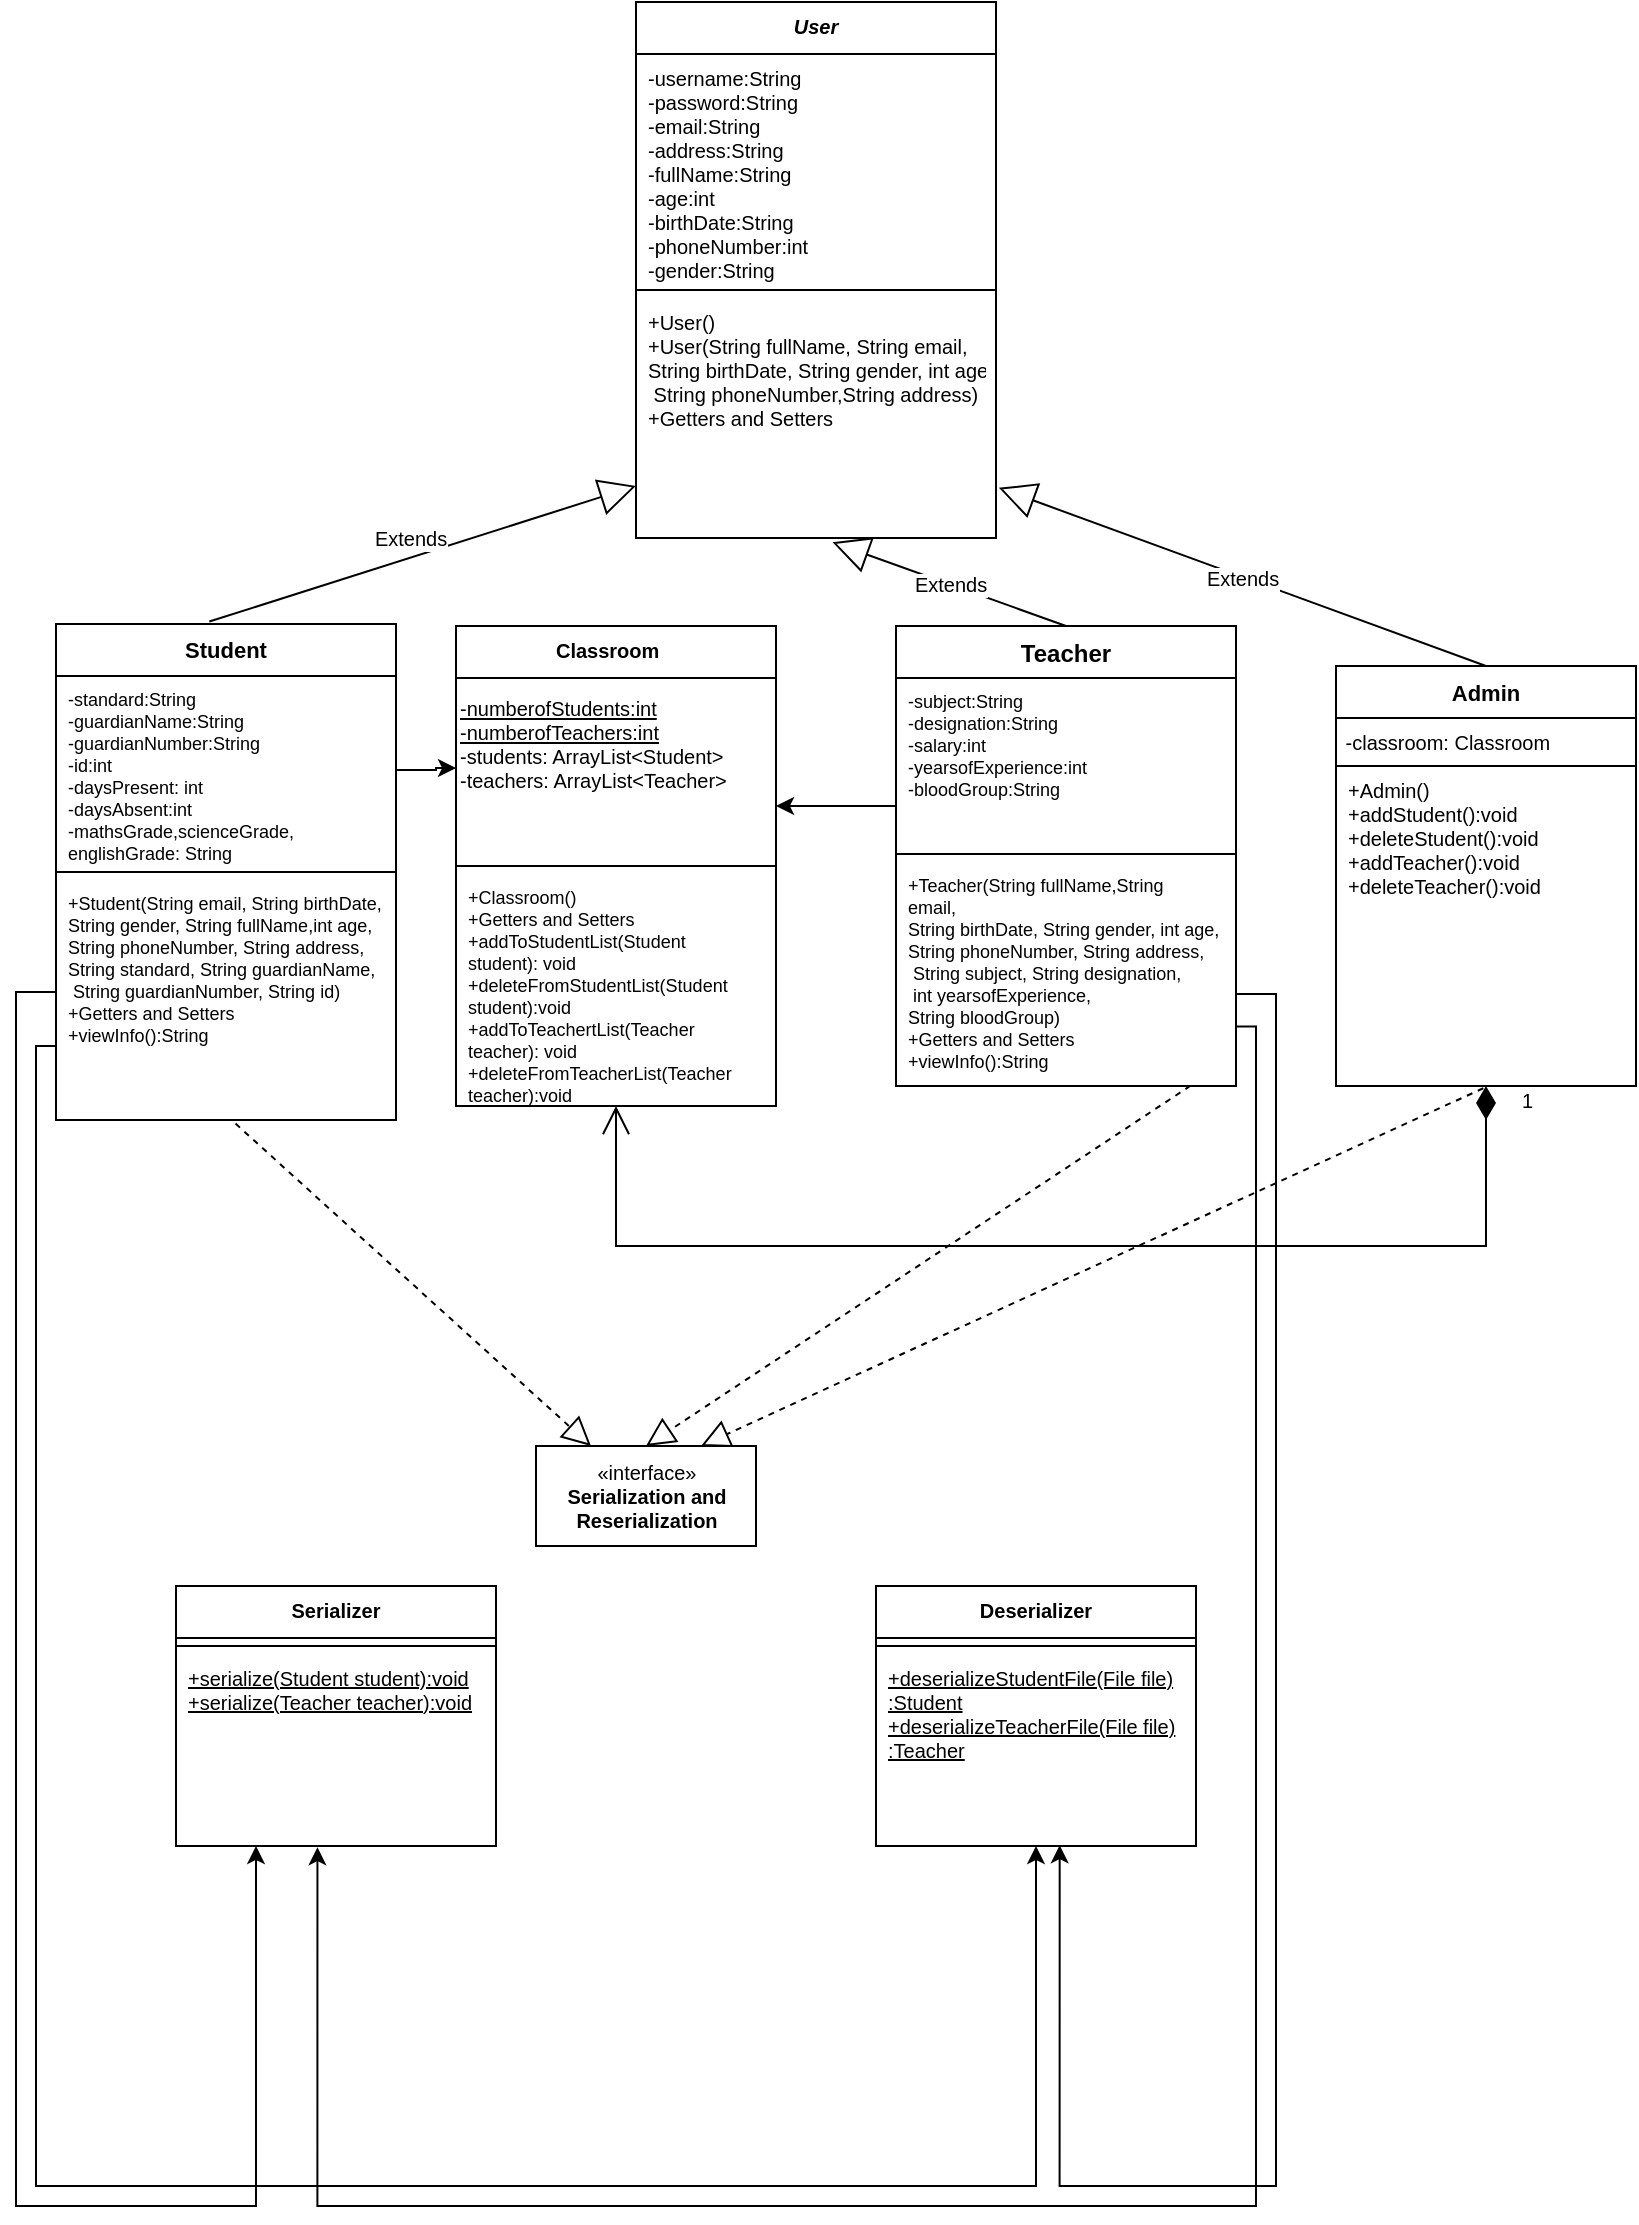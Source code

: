 <mxfile version="20.2.7" type="device"><diagram id="C5RBs43oDa-KdzZeNtuy" name="Page-1"><mxGraphModel dx="1432" dy="903" grid="1" gridSize="10" guides="1" tooltips="1" connect="1" arrows="1" fold="1" page="1" pageScale="1" pageWidth="827" pageHeight="1169" math="0" shadow="0"><root><mxCell id="WIyWlLk6GJQsqaUBKTNV-0"/><mxCell id="WIyWlLk6GJQsqaUBKTNV-1" parent="WIyWlLk6GJQsqaUBKTNV-0"/><mxCell id="zkfFHV4jXpPFQw0GAbJ--0" value="User" style="swimlane;fontStyle=3;align=center;verticalAlign=top;childLayout=stackLayout;horizontal=1;startSize=26;horizontalStack=0;resizeParent=1;resizeLast=0;collapsible=1;marginBottom=0;rounded=0;shadow=0;strokeWidth=1;fontSize=10;" parent="WIyWlLk6GJQsqaUBKTNV-1" vertex="1"><mxGeometry x="310" y="28" width="180" height="268" as="geometry"><mxRectangle x="230" y="140" width="160" height="26" as="alternateBounds"/></mxGeometry></mxCell><mxCell id="zkfFHV4jXpPFQw0GAbJ--1" value="-username:String&#10;-password:String&#10;-email:String&#10;-address:String&#10;-fullName:String&#10;-age:int&#10;-birthDate:String&#10;-phoneNumber:int&#10;-gender:String" style="text;align=left;verticalAlign=top;spacingLeft=4;spacingRight=4;overflow=hidden;rotatable=0;points=[[0,0.5],[1,0.5]];portConstraint=eastwest;fontSize=10;" parent="zkfFHV4jXpPFQw0GAbJ--0" vertex="1"><mxGeometry y="26" width="180" height="114" as="geometry"/></mxCell><mxCell id="zkfFHV4jXpPFQw0GAbJ--4" value="" style="line;html=1;strokeWidth=1;align=left;verticalAlign=middle;spacingTop=-1;spacingLeft=3;spacingRight=3;rotatable=0;labelPosition=right;points=[];portConstraint=eastwest;fontSize=10;" parent="zkfFHV4jXpPFQw0GAbJ--0" vertex="1"><mxGeometry y="140" width="180" height="8" as="geometry"/></mxCell><mxCell id="zkfFHV4jXpPFQw0GAbJ--5" value="+User()&#10;+User(String fullName, String email,&#10;&#9;&#9;&#9;String birthDate, String gender, int age,&#10; String phoneNumber,String address)&#10;+Getters and Setters&#10;&#10;" style="text;align=left;verticalAlign=top;spacingLeft=4;spacingRight=4;overflow=hidden;rotatable=0;points=[[0,0.5],[1,0.5]];portConstraint=eastwest;fontSize=10;" parent="zkfFHV4jXpPFQw0GAbJ--0" vertex="1"><mxGeometry y="148" width="180" height="120" as="geometry"/></mxCell><mxCell id="rIiee3ONesO9wszrKSv0-25" value="Student" style="swimlane;fontStyle=1;align=center;verticalAlign=top;childLayout=stackLayout;horizontal=1;startSize=26;horizontalStack=0;resizeParent=1;resizeParentMax=0;resizeLast=0;collapsible=1;marginBottom=0;fontSize=11;" parent="WIyWlLk6GJQsqaUBKTNV-1" vertex="1"><mxGeometry x="20" y="339" width="170" height="248" as="geometry"/></mxCell><mxCell id="rIiee3ONesO9wszrKSv0-26" value="-standard:String&#10;-guardianName:String&#10;-guardianNumber:String&#10;-id:int&#10;-daysPresent: int&#10;-daysAbsent:int&#10;-mathsGrade,scienceGrade,&#10;englishGrade: String&#10;&#10;&#10;&#10;&#10;" style="text;strokeColor=none;fillColor=none;align=left;verticalAlign=top;spacingLeft=4;spacingRight=4;overflow=hidden;rotatable=0;points=[[0,0.5],[1,0.5]];portConstraint=eastwest;fontSize=9;" parent="rIiee3ONesO9wszrKSv0-25" vertex="1"><mxGeometry y="26" width="170" height="94" as="geometry"/></mxCell><mxCell id="rIiee3ONesO9wszrKSv0-27" value="" style="line;strokeWidth=1;fillColor=none;align=left;verticalAlign=middle;spacingTop=-1;spacingLeft=3;spacingRight=3;rotatable=0;labelPosition=right;points=[];portConstraint=eastwest;fontSize=10;" parent="rIiee3ONesO9wszrKSv0-25" vertex="1"><mxGeometry y="120" width="170" height="8" as="geometry"/></mxCell><mxCell id="rIiee3ONesO9wszrKSv0-28" value="+Student(String email, String birthDate,&#10;&#9;&#9;&#9;String gender, String fullName,int age,&#10;&#9;&#9;&#9;String phoneNumber, String address, &#10;&#9;&#9;&#9;String standard, String guardianName, &#10; String guardianNumber, String id)&#10;+Getters and Setters&#10;+viewInfo():String&#10;&#10;&#10;" style="text;strokeColor=none;fillColor=none;align=left;verticalAlign=top;spacingLeft=4;spacingRight=4;overflow=hidden;rotatable=0;points=[[0,0.5],[1,0.5]];portConstraint=eastwest;fontSize=9;" parent="rIiee3ONesO9wszrKSv0-25" vertex="1"><mxGeometry y="128" width="170" height="120" as="geometry"/></mxCell><mxCell id="rIiee3ONesO9wszrKSv0-29" value="Teacher" style="swimlane;fontStyle=1;align=center;verticalAlign=top;childLayout=stackLayout;horizontal=1;startSize=26;horizontalStack=0;resizeParent=1;resizeParentMax=0;resizeLast=0;collapsible=1;marginBottom=0;fontSize=12;" parent="WIyWlLk6GJQsqaUBKTNV-1" vertex="1"><mxGeometry x="440" y="340" width="170" height="230" as="geometry"/></mxCell><mxCell id="rIiee3ONesO9wszrKSv0-30" value="-subject:String&#10;-designation:String&#10;-salary:int&#10;-yearsofExperience:int&#10;-bloodGroup:String&#10;&#10;" style="text;strokeColor=none;fillColor=none;align=left;verticalAlign=top;spacingLeft=4;spacingRight=4;overflow=hidden;rotatable=0;points=[[0,0.5],[1,0.5]];portConstraint=eastwest;fontSize=9;" parent="rIiee3ONesO9wszrKSv0-29" vertex="1"><mxGeometry y="26" width="170" height="84" as="geometry"/></mxCell><mxCell id="rIiee3ONesO9wszrKSv0-31" value="" style="line;strokeWidth=1;fillColor=none;align=left;verticalAlign=middle;spacingTop=-1;spacingLeft=3;spacingRight=3;rotatable=0;labelPosition=right;points=[];portConstraint=eastwest;fontSize=10;" parent="rIiee3ONesO9wszrKSv0-29" vertex="1"><mxGeometry y="110" width="170" height="8" as="geometry"/></mxCell><mxCell id="rIiee3ONesO9wszrKSv0-32" value="+Teacher(String fullName,String &#10;email, &#10;String birthDate, String gender, int age,&#10;&#9;&#9;&#9;String phoneNumber, String address,&#10; String subject, String designation, &#9;&#10; int yearsofExperience,&#10;String bloodGroup)&#10;+Getters and Setters&#10;+viewInfo():String&#10;&#10;" style="text;strokeColor=none;fillColor=none;align=left;verticalAlign=top;spacingLeft=4;spacingRight=4;overflow=hidden;rotatable=0;points=[[0,0.5],[1,0.5]];portConstraint=eastwest;fontSize=9;" parent="rIiee3ONesO9wszrKSv0-29" vertex="1"><mxGeometry y="118" width="170" height="112" as="geometry"/></mxCell><mxCell id="5aya1wIUuIiNgLW5MF35-1" value="&lt;font style=&quot;font-size: 10px;&quot;&gt;Extends&lt;/font&gt;" style="endArrow=block;endSize=16;endFill=0;html=1;rounded=0;fontSize=7;exitX=0.451;exitY=-0.005;exitDx=0;exitDy=0;exitPerimeter=0;entryX=0;entryY=0.783;entryDx=0;entryDy=0;entryPerimeter=0;" parent="WIyWlLk6GJQsqaUBKTNV-1" source="rIiee3ONesO9wszrKSv0-25" target="zkfFHV4jXpPFQw0GAbJ--5" edge="1"><mxGeometry x="-0.032" y="9" width="160" relative="1" as="geometry"><mxPoint x="100" y="270" as="sourcePoint"/><mxPoint x="280" y="300" as="targetPoint"/><mxPoint as="offset"/><Array as="points"/></mxGeometry></mxCell><mxCell id="5aya1wIUuIiNgLW5MF35-3" value="&lt;font style=&quot;font-size: 10px;&quot;&gt;Extends&lt;/font&gt;" style="endArrow=block;endSize=16;endFill=0;html=1;rounded=0;fontSize=7;exitX=0.5;exitY=0;exitDx=0;exitDy=0;entryX=1.008;entryY=0.791;entryDx=0;entryDy=0;entryPerimeter=0;" parent="WIyWlLk6GJQsqaUBKTNV-1" source="5aya1wIUuIiNgLW5MF35-9" target="zkfFHV4jXpPFQw0GAbJ--5" edge="1"><mxGeometry width="160" relative="1" as="geometry"><mxPoint x="548.32" y="337.41" as="sourcePoint"/><mxPoint x="340" y="230" as="targetPoint"/></mxGeometry></mxCell><mxCell id="5aya1wIUuIiNgLW5MF35-9" value="Admin" style="swimlane;fontStyle=1;childLayout=stackLayout;horizontal=1;startSize=26;fillColor=none;horizontalStack=0;resizeParent=1;resizeParentMax=0;resizeLast=0;collapsible=1;marginBottom=0;labelBackgroundColor=default;fontSize=11;" parent="WIyWlLk6GJQsqaUBKTNV-1" vertex="1"><mxGeometry x="660" y="360" width="150" height="210" as="geometry"/></mxCell><mxCell id="x0xfxbByXNXwSOElD6XB-0" value=" -classroom: Classroom" style="swimlane;fontStyle=0;align=left;verticalAlign=top;childLayout=stackLayout;horizontal=1;startSize=26;horizontalStack=0;resizeParent=1;resizeParentMax=0;resizeLast=0;collapsible=1;marginBottom=0;fontSize=10;" parent="5aya1wIUuIiNgLW5MF35-9" vertex="1"><mxGeometry y="26" width="150" height="24" as="geometry"/></mxCell><mxCell id="5aya1wIUuIiNgLW5MF35-10" value="+Admin()&#10;+addStudent():void&#10;+deleteStudent():void&#10;+addTeacher():void&#10;+deleteTeacher():void&#10;" style="text;strokeColor=none;fillColor=none;align=left;verticalAlign=top;spacingLeft=4;spacingRight=4;overflow=hidden;rotatable=0;points=[[0,0.5],[1,0.5]];portConstraint=eastwest;labelBackgroundColor=default;fontSize=10;" parent="5aya1wIUuIiNgLW5MF35-9" vertex="1"><mxGeometry y="50" width="150" height="160" as="geometry"/></mxCell><mxCell id="W_ykfyFfDdtYFa2SwClq-4" value="Classroom   " style="swimlane;fontStyle=1;align=center;verticalAlign=top;childLayout=stackLayout;horizontal=1;startSize=26;horizontalStack=0;resizeParent=1;resizeParentMax=0;resizeLast=0;collapsible=1;marginBottom=0;fontSize=10;" parent="WIyWlLk6GJQsqaUBKTNV-1" vertex="1"><mxGeometry x="220" y="340" width="160" height="240" as="geometry"/></mxCell><mxCell id="EJclqTP2kcXmJZjZki3E-19" value="&lt;div style=&quot;&quot;&gt;&lt;u style=&quot;background-color: initial;&quot;&gt;-numberofStudents:int&lt;/u&gt;&lt;/div&gt;&lt;u&gt;&lt;div style=&quot;&quot;&gt;&lt;u style=&quot;background-color: initial;&quot;&gt;-numberofTeachers:int&lt;/u&gt;&lt;/div&gt;&lt;/u&gt;-students: ArrayList&amp;lt;Student&amp;gt;&lt;br style=&quot;padding: 0px; margin: 0px;&quot;&gt;-teachers: ArrayList&amp;lt;Teacher&amp;gt;&lt;div style=&quot;padding: 0px; margin: 0px;&quot;&gt;&lt;br style=&quot;padding: 0px; margin: 0px;&quot;&gt;&lt;/div&gt;&lt;div style=&quot;padding: 0px; margin: 0px;&quot;&gt;&lt;br style=&quot;padding: 0px; margin: 0px;&quot;&gt;&lt;/div&gt;" style="text;html=1;align=left;verticalAlign=middle;resizable=0;points=[];autosize=1;strokeColor=none;fillColor=none;fontSize=10;" vertex="1" parent="W_ykfyFfDdtYFa2SwClq-4"><mxGeometry y="26" width="160" height="90" as="geometry"/></mxCell><mxCell id="W_ykfyFfDdtYFa2SwClq-6" value="" style="line;strokeWidth=1;fillColor=none;align=left;verticalAlign=middle;spacingTop=-1;spacingLeft=3;spacingRight=3;rotatable=0;labelPosition=right;points=[];portConstraint=eastwest;" parent="W_ykfyFfDdtYFa2SwClq-4" vertex="1"><mxGeometry y="116" width="160" height="8" as="geometry"/></mxCell><mxCell id="W_ykfyFfDdtYFa2SwClq-7" value="+Classroom()&#10;+Getters and Setters&#10;+addToStudentList(Student &#10;student): void&#10;+deleteFromStudentList(Student &#10;student):void&#10;+addToTeachertList(Teacher&#10;teacher): void&#10;+deleteFromTeacherList(Teacher&#10;teacher):void&#10;" style="text;strokeColor=none;fillColor=none;align=left;verticalAlign=top;spacingLeft=4;spacingRight=4;overflow=hidden;rotatable=0;points=[[0,0.5],[1,0.5]];portConstraint=eastwest;fontSize=9;" parent="W_ykfyFfDdtYFa2SwClq-4" vertex="1"><mxGeometry y="124" width="160" height="116" as="geometry"/></mxCell><mxCell id="ss3O9lqfCaptW5nNUHey-3" value="Extends" style="endArrow=block;endSize=16;endFill=0;html=1;rounded=0;fontSize=10;exitX=0.5;exitY=0;exitDx=0;exitDy=0;entryX=0.546;entryY=1.018;entryDx=0;entryDy=0;entryPerimeter=0;" parent="WIyWlLk6GJQsqaUBKTNV-1" source="rIiee3ONesO9wszrKSv0-29" target="zkfFHV4jXpPFQw0GAbJ--5" edge="1"><mxGeometry width="160" relative="1" as="geometry"><mxPoint x="280" y="400" as="sourcePoint"/><mxPoint x="440" y="400" as="targetPoint"/></mxGeometry></mxCell><mxCell id="ss3O9lqfCaptW5nNUHey-15" value="1" style="endArrow=open;html=1;endSize=12;startArrow=diamondThin;startSize=14;startFill=1;align=left;verticalAlign=bottom;rounded=0;fontSize=10;edgeStyle=elbowEdgeStyle;" parent="WIyWlLk6GJQsqaUBKTNV-1" source="5aya1wIUuIiNgLW5MF35-10" target="W_ykfyFfDdtYFa2SwClq-7" edge="1"><mxGeometry x="-0.942" y="11" relative="1" as="geometry"><mxPoint x="650" y="730" as="sourcePoint"/><mxPoint x="450" y="740" as="targetPoint"/><Array as="points"><mxPoint x="540" y="650"/><mxPoint x="580" y="700"/><mxPoint x="430" y="690"/></Array><mxPoint x="5" y="-1" as="offset"/></mxGeometry></mxCell><mxCell id="x0xfxbByXNXwSOElD6XB-5" value="" style="endArrow=block;dashed=1;endFill=0;endSize=12;html=1;rounded=0;fontSize=10;exitX=0.528;exitY=1.015;exitDx=0;exitDy=0;exitPerimeter=0;entryX=0.25;entryY=0;entryDx=0;entryDy=0;" parent="WIyWlLk6GJQsqaUBKTNV-1" source="rIiee3ONesO9wszrKSv0-28" target="x0xfxbByXNXwSOElD6XB-8" edge="1"><mxGeometry width="160" relative="1" as="geometry"><mxPoint x="150" y="770" as="sourcePoint"/><mxPoint x="330" y="790" as="targetPoint"/></mxGeometry></mxCell><mxCell id="x0xfxbByXNXwSOElD6XB-6" value="" style="endArrow=block;dashed=1;endFill=0;endSize=12;html=1;rounded=0;fontSize=10;exitX=0.491;exitY=1.007;exitDx=0;exitDy=0;exitPerimeter=0;entryX=0.75;entryY=0;entryDx=0;entryDy=0;" parent="WIyWlLk6GJQsqaUBKTNV-1" source="5aya1wIUuIiNgLW5MF35-10" target="x0xfxbByXNXwSOElD6XB-8" edge="1"><mxGeometry width="160" relative="1" as="geometry"><mxPoint x="170" y="850" as="sourcePoint"/><mxPoint x="470" y="780" as="targetPoint"/></mxGeometry></mxCell><mxCell id="x0xfxbByXNXwSOElD6XB-7" value="" style="endArrow=block;dashed=1;endFill=0;endSize=12;html=1;rounded=0;fontSize=10;exitX=0.866;exitY=0.999;exitDx=0;exitDy=0;exitPerimeter=0;entryX=0.5;entryY=0;entryDx=0;entryDy=0;" parent="WIyWlLk6GJQsqaUBKTNV-1" source="rIiee3ONesO9wszrKSv0-32" target="x0xfxbByXNXwSOElD6XB-8" edge="1"><mxGeometry width="160" relative="1" as="geometry"><mxPoint x="400" y="830" as="sourcePoint"/><mxPoint x="410" y="760" as="targetPoint"/></mxGeometry></mxCell><mxCell id="x0xfxbByXNXwSOElD6XB-8" value="«interface»&lt;br&gt;&lt;b&gt;Serialization and &lt;br&gt;Reserialization&lt;/b&gt;" style="html=1;fontSize=10;" parent="WIyWlLk6GJQsqaUBKTNV-1" vertex="1"><mxGeometry x="260" y="750" width="110" height="50" as="geometry"/></mxCell><mxCell id="EJclqTP2kcXmJZjZki3E-21" style="edgeStyle=orthogonalEdgeStyle;rounded=0;orthogonalLoop=1;jettySize=auto;html=1;fontSize=10;" edge="1" parent="WIyWlLk6GJQsqaUBKTNV-1" source="rIiee3ONesO9wszrKSv0-26" target="EJclqTP2kcXmJZjZki3E-19"><mxGeometry relative="1" as="geometry"><mxPoint x="180.0" y="540.759" as="sourcePoint"/><mxPoint x="220" y="539" as="targetPoint"/><Array as="points"/></mxGeometry></mxCell><mxCell id="EJclqTP2kcXmJZjZki3E-22" value="Serializer" style="swimlane;fontStyle=1;align=center;verticalAlign=top;childLayout=stackLayout;horizontal=1;startSize=26;horizontalStack=0;resizeParent=1;resizeParentMax=0;resizeLast=0;collapsible=1;marginBottom=0;fontSize=10;" vertex="1" parent="WIyWlLk6GJQsqaUBKTNV-1"><mxGeometry x="80" y="820" width="160" height="130" as="geometry"/></mxCell><mxCell id="EJclqTP2kcXmJZjZki3E-24" value="" style="line;strokeWidth=1;fillColor=none;align=left;verticalAlign=middle;spacingTop=-1;spacingLeft=3;spacingRight=3;rotatable=0;labelPosition=right;points=[];portConstraint=eastwest;fontSize=10;" vertex="1" parent="EJclqTP2kcXmJZjZki3E-22"><mxGeometry y="26" width="160" height="8" as="geometry"/></mxCell><mxCell id="EJclqTP2kcXmJZjZki3E-25" value="+serialize(Student student):void&#10;+serialize(Teacher teacher):void" style="text;strokeColor=none;fillColor=none;align=left;verticalAlign=top;spacingLeft=4;spacingRight=4;overflow=hidden;rotatable=0;points=[[0,0.5],[1,0.5]];portConstraint=eastwest;fontSize=10;fontStyle=4" vertex="1" parent="EJclqTP2kcXmJZjZki3E-22"><mxGeometry y="34" width="160" height="96" as="geometry"/></mxCell><mxCell id="EJclqTP2kcXmJZjZki3E-26" value="Deserializer" style="swimlane;fontStyle=1;align=center;verticalAlign=top;childLayout=stackLayout;horizontal=1;startSize=26;horizontalStack=0;resizeParent=1;resizeParentMax=0;resizeLast=0;collapsible=1;marginBottom=0;fontSize=10;" vertex="1" parent="WIyWlLk6GJQsqaUBKTNV-1"><mxGeometry x="430" y="820" width="160" height="130" as="geometry"/></mxCell><mxCell id="EJclqTP2kcXmJZjZki3E-28" value="" style="line;strokeWidth=1;fillColor=none;align=left;verticalAlign=middle;spacingTop=-1;spacingLeft=3;spacingRight=3;rotatable=0;labelPosition=right;points=[];portConstraint=eastwest;fontSize=10;" vertex="1" parent="EJclqTP2kcXmJZjZki3E-26"><mxGeometry y="26" width="160" height="8" as="geometry"/></mxCell><mxCell id="EJclqTP2kcXmJZjZki3E-29" value="+deserializeStudentFile(File file)&#10;:Student&#10;+deserializeTeacherFile(File file)&#10;:Teacher" style="text;strokeColor=none;fillColor=none;align=left;verticalAlign=top;spacingLeft=4;spacingRight=4;overflow=hidden;rotatable=0;points=[[0,0.5],[1,0.5]];portConstraint=eastwest;fontSize=10;fontStyle=4" vertex="1" parent="EJclqTP2kcXmJZjZki3E-26"><mxGeometry y="34" width="160" height="96" as="geometry"/></mxCell><mxCell id="EJclqTP2kcXmJZjZki3E-30" style="edgeStyle=orthogonalEdgeStyle;rounded=0;orthogonalLoop=1;jettySize=auto;html=1;exitX=0;exitY=0.5;exitDx=0;exitDy=0;fontSize=10;entryX=0.25;entryY=1;entryDx=0;entryDy=0;" edge="1" parent="WIyWlLk6GJQsqaUBKTNV-1" source="rIiee3ONesO9wszrKSv0-28" target="EJclqTP2kcXmJZjZki3E-22"><mxGeometry relative="1" as="geometry"><mxPoint x="280" y="1090" as="targetPoint"/><Array as="points"><mxPoint y="523"/><mxPoint y="1130"/><mxPoint x="120" y="1130"/></Array></mxGeometry></mxCell><mxCell id="EJclqTP2kcXmJZjZki3E-31" style="edgeStyle=orthogonalEdgeStyle;rounded=0;orthogonalLoop=1;jettySize=auto;html=1;exitX=1;exitY=0.5;exitDx=0;exitDy=0;fontSize=10;entryX=0.574;entryY=0.996;entryDx=0;entryDy=0;entryPerimeter=0;" edge="1" parent="WIyWlLk6GJQsqaUBKTNV-1" source="rIiee3ONesO9wszrKSv0-32" target="EJclqTP2kcXmJZjZki3E-29"><mxGeometry relative="1" as="geometry"><mxPoint x="554" y="1090" as="targetPoint"/><Array as="points"><mxPoint x="630" y="524"/><mxPoint x="630" y="1120"/><mxPoint x="522" y="1120"/></Array></mxGeometry></mxCell><mxCell id="EJclqTP2kcXmJZjZki3E-32" style="edgeStyle=orthogonalEdgeStyle;rounded=0;orthogonalLoop=1;jettySize=auto;html=1;fontSize=10;exitX=0.997;exitY=0.734;exitDx=0;exitDy=0;exitPerimeter=0;entryX=0.442;entryY=1.006;entryDx=0;entryDy=0;entryPerimeter=0;" edge="1" parent="WIyWlLk6GJQsqaUBKTNV-1" source="rIiee3ONesO9wszrKSv0-32" target="EJclqTP2kcXmJZjZki3E-25"><mxGeometry relative="1" as="geometry"><mxPoint x="590" y="590" as="sourcePoint"/><mxPoint x="300" y="1100" as="targetPoint"/><Array as="points"><mxPoint x="620" y="540"/><mxPoint x="620" y="1130"/><mxPoint x="151" y="1130"/></Array></mxGeometry></mxCell><mxCell id="EJclqTP2kcXmJZjZki3E-33" style="edgeStyle=orthogonalEdgeStyle;rounded=0;orthogonalLoop=1;jettySize=auto;html=1;fontSize=10;" edge="1" parent="WIyWlLk6GJQsqaUBKTNV-1" target="EJclqTP2kcXmJZjZki3E-26"><mxGeometry relative="1" as="geometry"><mxPoint x="20" y="550" as="sourcePoint"/><Array as="points"><mxPoint x="10" y="550"/><mxPoint x="10" y="1120"/><mxPoint x="510" y="1120"/></Array></mxGeometry></mxCell><mxCell id="EJclqTP2kcXmJZjZki3E-34" style="edgeStyle=orthogonalEdgeStyle;rounded=0;orthogonalLoop=1;jettySize=auto;html=1;fontSize=10;exitX=0;exitY=0.5;exitDx=0;exitDy=0;" edge="1" parent="WIyWlLk6GJQsqaUBKTNV-1" source="rIiee3ONesO9wszrKSv0-30"><mxGeometry relative="1" as="geometry"><mxPoint x="430" y="439" as="sourcePoint"/><mxPoint x="380" y="430" as="targetPoint"/><Array as="points"><mxPoint x="440" y="430"/><mxPoint x="380" y="430"/></Array></mxGeometry></mxCell></root></mxGraphModel></diagram></mxfile>
